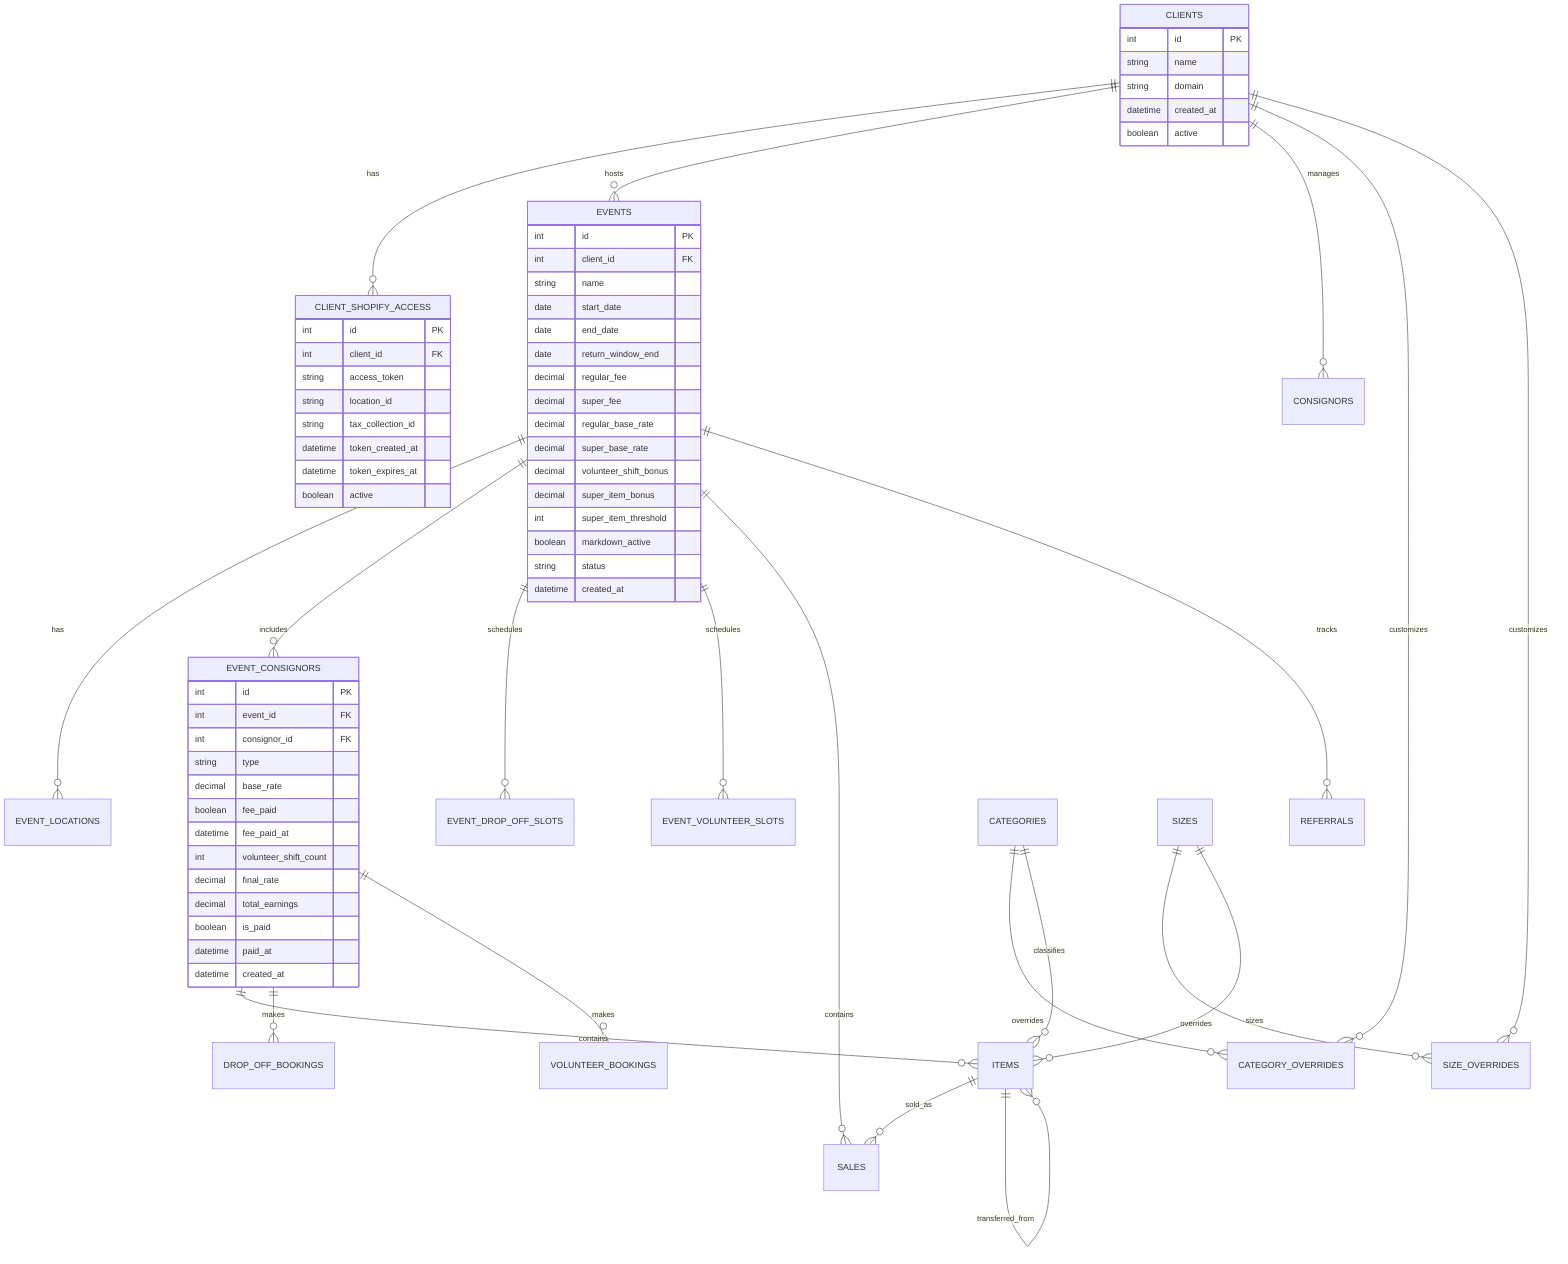 erDiagram
    CLIENTS ||--o{ CLIENT_SHOPIFY_ACCESS : has
    CLIENTS ||--o{ EVENTS : hosts
    CLIENTS ||--o{ CONSIGNORS : manages
    CLIENTS ||--o{ CATEGORY_OVERRIDES : customizes
    CLIENTS ||--o{ SIZE_OVERRIDES : customizes
    
    EVENTS ||--o{ EVENT_LOCATIONS : has
    EVENTS ||--o{ EVENT_CONSIGNORS : includes
    EVENTS ||--o{ EVENT_DROP_OFF_SLOTS : schedules
    EVENTS ||--o{ EVENT_VOLUNTEER_SLOTS : schedules
    EVENTS ||--o{ SALES : contains
    EVENTS ||--o{ REFERRALS : tracks
    
    EVENT_CONSIGNORS ||--o{ ITEMS : contains
    EVENT_CONSIGNORS ||--o{ DROP_OFF_BOOKINGS : makes
    EVENT_CONSIGNORS ||--o{ VOLUNTEER_BOOKINGS : makes
    
    CATEGORIES ||--o{ CATEGORY_OVERRIDES : overrides
    CATEGORIES ||--o{ ITEMS : classifies
    
    SIZES ||--o{ SIZE_OVERRIDES : overrides
    SIZES ||--o{ ITEMS : sizes
    
    ITEMS ||--o{ SALES : sold_as
    ITEMS ||--o{ ITEMS : transferred_from
    
    CLIENTS {
        int id PK
        string name
        string domain
        datetime created_at
        boolean active
    }
    
    CLIENT_SHOPIFY_ACCESS {
        int id PK
        int client_id FK
        string access_token
        string location_id
        string tax_collection_id
        datetime token_created_at
        datetime token_expires_at
        boolean active
    }
    
    EVENTS {
        int id PK
        int client_id FK
        string name
        date start_date
        date end_date
        date return_window_end
        decimal regular_fee
        decimal super_fee
        decimal regular_base_rate
        decimal super_base_rate
        decimal volunteer_shift_bonus
        decimal super_item_bonus
        int super_item_threshold
        boolean markdown_active
        string status
        datetime created_at
    }
    
    EVENT_CONSIGNORS {
        int id PK
        int event_id FK
        int consignor_id FK
        string type
        decimal base_rate
        boolean fee_paid
        datetime fee_paid_at
        int volunteer_shift_count
        decimal final_rate
        decimal total_earnings
        boolean is_paid
        datetime paid_at
        datetime created_at
    }
